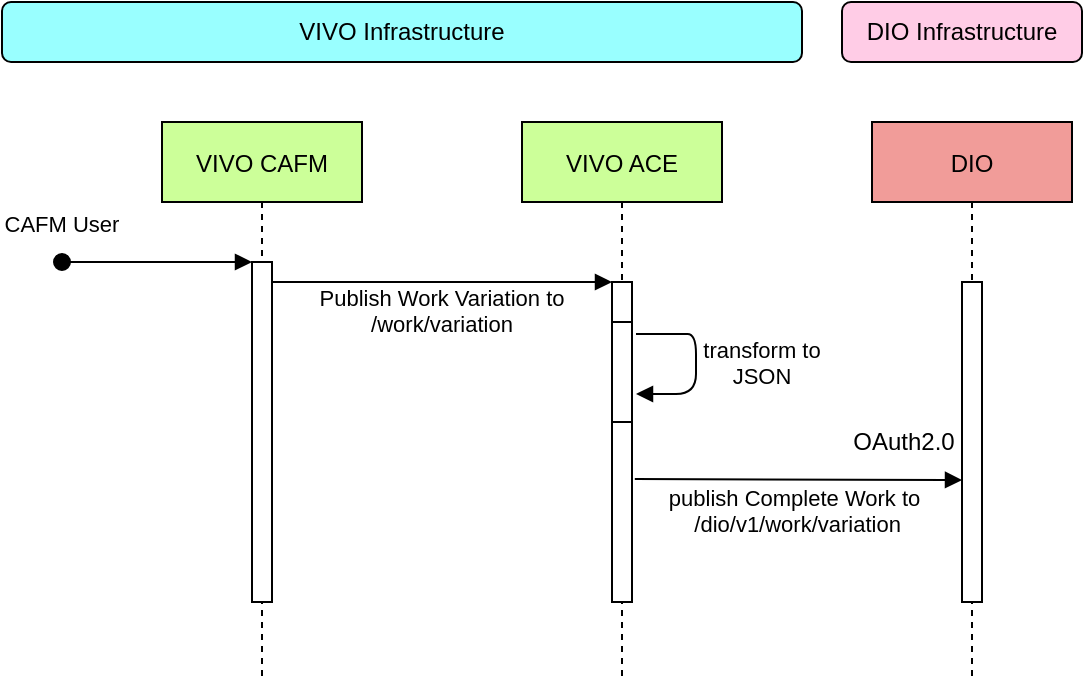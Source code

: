 <mxfile version="13.9.9" type="device"><diagram id="kgpKYQtTHZ0yAKxKKP6v" name="Page-1"><mxGraphModel dx="1024" dy="592" grid="0" gridSize="10" guides="1" tooltips="1" connect="1" arrows="1" fold="1" page="1" pageScale="1" pageWidth="850" pageHeight="1100" math="0" shadow="0"><root><mxCell id="0"/><mxCell id="1" parent="0"/><mxCell id="3nuBFxr9cyL0pnOWT2aG-1" value="VIVO CAFM" style="shape=umlLifeline;perimeter=lifelinePerimeter;container=1;collapsible=0;recursiveResize=0;rounded=0;shadow=0;strokeWidth=1;fillColor=#CCFF99;" parent="1" vertex="1"><mxGeometry x="120" y="80" width="100" height="280" as="geometry"/></mxCell><mxCell id="3nuBFxr9cyL0pnOWT2aG-2" value="" style="points=[];perimeter=orthogonalPerimeter;rounded=0;shadow=0;strokeWidth=1;" parent="3nuBFxr9cyL0pnOWT2aG-1" vertex="1"><mxGeometry x="45" y="70" width="10" height="170" as="geometry"/></mxCell><mxCell id="3nuBFxr9cyL0pnOWT2aG-3" value="CAFM User" style="verticalAlign=bottom;startArrow=oval;endArrow=block;startSize=8;shadow=0;strokeWidth=1;" parent="3nuBFxr9cyL0pnOWT2aG-1" target="3nuBFxr9cyL0pnOWT2aG-2" edge="1"><mxGeometry x="-1" y="10" relative="1" as="geometry"><mxPoint x="-50" y="70" as="sourcePoint"/><mxPoint as="offset"/></mxGeometry></mxCell><mxCell id="3nuBFxr9cyL0pnOWT2aG-5" value="VIVO ACE" style="shape=umlLifeline;perimeter=lifelinePerimeter;container=1;collapsible=0;recursiveResize=0;rounded=0;shadow=0;strokeWidth=1;fillColor=#CCFF99;" parent="1" vertex="1"><mxGeometry x="300" y="80" width="100" height="280" as="geometry"/></mxCell><mxCell id="3nuBFxr9cyL0pnOWT2aG-6" value="" style="points=[];perimeter=orthogonalPerimeter;rounded=0;shadow=0;strokeWidth=1;" parent="3nuBFxr9cyL0pnOWT2aG-5" vertex="1"><mxGeometry x="45" y="80" width="10" height="160" as="geometry"/></mxCell><mxCell id="3nuBFxr9cyL0pnOWT2aG-4" value="" style="points=[];perimeter=orthogonalPerimeter;rounded=0;shadow=0;strokeWidth=1;" parent="3nuBFxr9cyL0pnOWT2aG-5" vertex="1"><mxGeometry x="45" y="100" width="10" height="50" as="geometry"/></mxCell><mxCell id="3nuBFxr9cyL0pnOWT2aG-8" value="Publish Work Variation to&#10;/work/variation" style="verticalAlign=bottom;endArrow=block;entryX=0;entryY=0;shadow=0;strokeWidth=1;" parent="1" source="3nuBFxr9cyL0pnOWT2aG-2" target="3nuBFxr9cyL0pnOWT2aG-6" edge="1"><mxGeometry y="-30" relative="1" as="geometry"><mxPoint x="275" y="160" as="sourcePoint"/><mxPoint as="offset"/></mxGeometry></mxCell><mxCell id="kGLcJi5je6Jph3H1WTrG-1" value="DIO" style="shape=umlLifeline;perimeter=lifelinePerimeter;container=1;collapsible=0;recursiveResize=0;rounded=0;shadow=0;strokeWidth=1;fillColor=#F19C99;" parent="1" vertex="1"><mxGeometry x="475" y="80" width="100" height="280" as="geometry"/></mxCell><mxCell id="kGLcJi5je6Jph3H1WTrG-2" value="" style="points=[];perimeter=orthogonalPerimeter;rounded=0;shadow=0;strokeWidth=1;" parent="kGLcJi5je6Jph3H1WTrG-1" vertex="1"><mxGeometry x="45" y="80" width="10" height="160" as="geometry"/></mxCell><mxCell id="kGLcJi5je6Jph3H1WTrG-4" value="publish Complete Work to &#10;/dio/v1/work/variation" style="verticalAlign=bottom;endArrow=block;shadow=0;strokeWidth=1;exitX=0.564;exitY=0.577;exitDx=0;exitDy=0;exitPerimeter=0;" parent="1" edge="1"><mxGeometry x="-0.005" y="-31" relative="1" as="geometry"><mxPoint x="356.4" y="258.56" as="sourcePoint"/><mxPoint x="520" y="259" as="targetPoint"/><mxPoint as="offset"/></mxGeometry></mxCell><mxCell id="kGLcJi5je6Jph3H1WTrG-7" value="transform to &#10;JSON" style="verticalAlign=bottom;endArrow=block;shadow=0;strokeWidth=1;" parent="1" edge="1"><mxGeometry x="0.333" y="-33" relative="1" as="geometry"><mxPoint x="357" y="186" as="sourcePoint"/><mxPoint x="357" y="216" as="targetPoint"/><Array as="points"><mxPoint x="370" y="186"/><mxPoint x="387" y="186"/><mxPoint x="387" y="216"/></Array><mxPoint x="33" y="33" as="offset"/></mxGeometry></mxCell><mxCell id="kGLcJi5je6Jph3H1WTrG-8" value="VIVO Infrastructure" style="rounded=1;whiteSpace=wrap;html=1;fillColor=#99FFFF;" parent="1" vertex="1"><mxGeometry x="40" y="20" width="400" height="30" as="geometry"/></mxCell><mxCell id="kGLcJi5je6Jph3H1WTrG-9" value="DIO Infrastructure" style="rounded=1;whiteSpace=wrap;html=1;fillColor=#FFCCE6;" parent="1" vertex="1"><mxGeometry x="460" y="20" width="120" height="30" as="geometry"/></mxCell><mxCell id="kGLcJi5je6Jph3H1WTrG-10" value="OAuth2.0" style="text;html=1;strokeColor=none;fillColor=none;align=center;verticalAlign=middle;whiteSpace=wrap;rounded=0;" parent="1" vertex="1"><mxGeometry x="456" y="230" width="70" height="20" as="geometry"/></mxCell></root></mxGraphModel></diagram></mxfile>